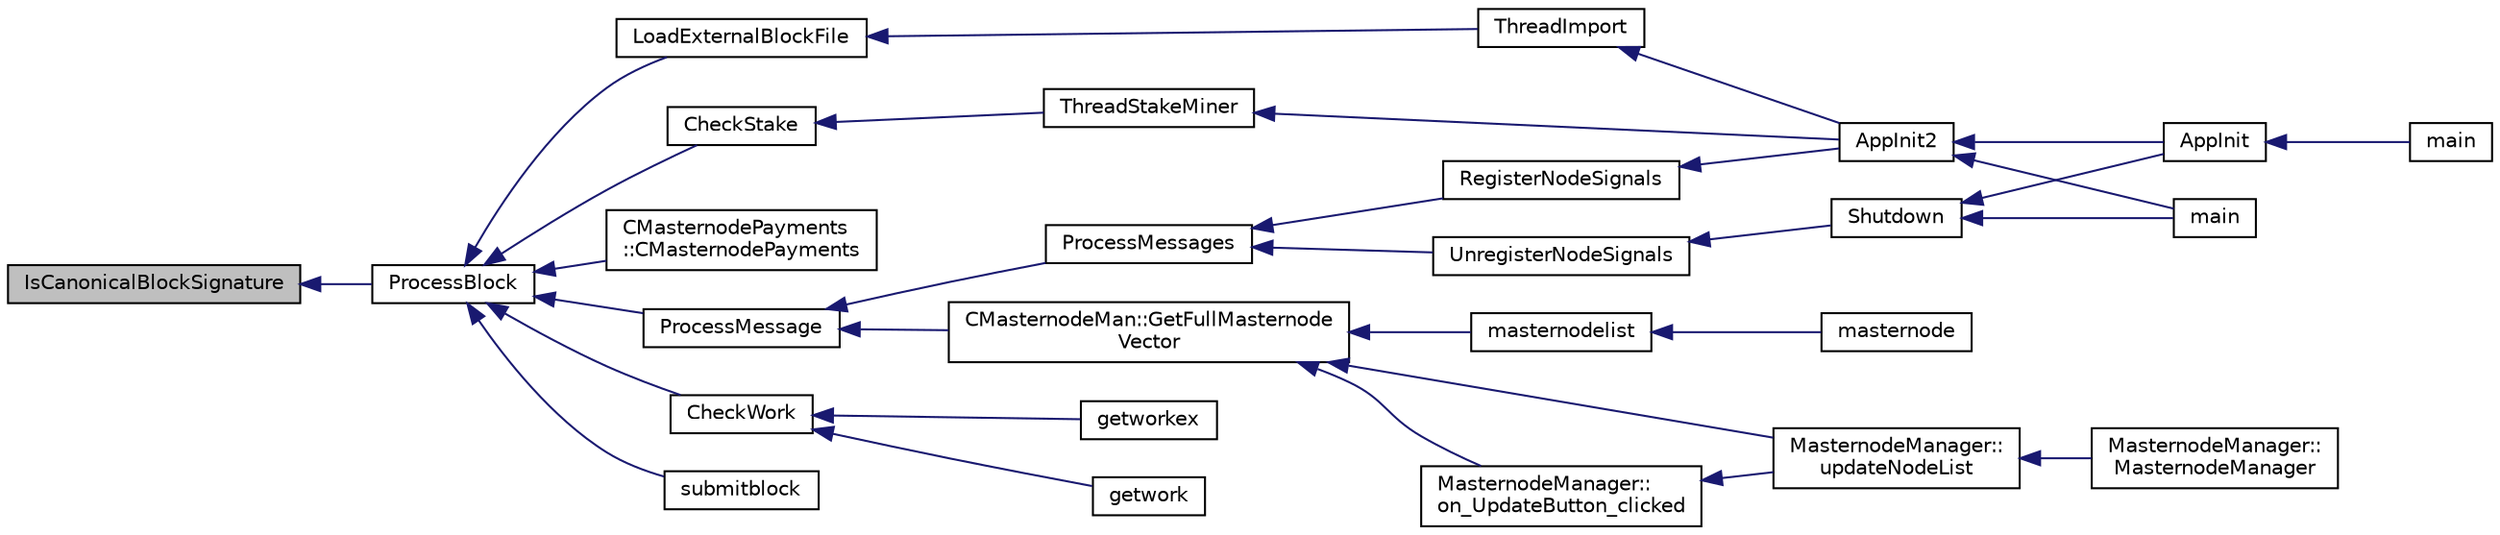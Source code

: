 digraph "IsCanonicalBlockSignature"
{
  edge [fontname="Helvetica",fontsize="10",labelfontname="Helvetica",labelfontsize="10"];
  node [fontname="Helvetica",fontsize="10",shape=record];
  rankdir="LR";
  Node1833 [label="IsCanonicalBlockSignature",height=0.2,width=0.4,color="black", fillcolor="grey75", style="filled", fontcolor="black"];
  Node1833 -> Node1834 [dir="back",color="midnightblue",fontsize="10",style="solid",fontname="Helvetica"];
  Node1834 [label="ProcessBlock",height=0.2,width=0.4,color="black", fillcolor="white", style="filled",URL="$d4/dbf/main_8h.html#a7c8a7be3439bb5e1e40548a332a3cf29"];
  Node1834 -> Node1835 [dir="back",color="midnightblue",fontsize="10",style="solid",fontname="Helvetica"];
  Node1835 [label="LoadExternalBlockFile",height=0.2,width=0.4,color="black", fillcolor="white", style="filled",URL="$df/d0a/main_8cpp.html#afbdbbb5a1b376748e5460cbcf644a9af"];
  Node1835 -> Node1836 [dir="back",color="midnightblue",fontsize="10",style="solid",fontname="Helvetica"];
  Node1836 [label="ThreadImport",height=0.2,width=0.4,color="black", fillcolor="white", style="filled",URL="$d4/dbf/main_8h.html#a0189c34248cd89bbbe20d4d6045bd7c9"];
  Node1836 -> Node1837 [dir="back",color="midnightblue",fontsize="10",style="solid",fontname="Helvetica"];
  Node1837 [label="AppInit2",height=0.2,width=0.4,color="black", fillcolor="white", style="filled",URL="$d8/dc0/init_8h.html#a1a4c1bfbf6ba1db77e988b89b9cadfd3",tooltip="Initialize ion. "];
  Node1837 -> Node1838 [dir="back",color="midnightblue",fontsize="10",style="solid",fontname="Helvetica"];
  Node1838 [label="AppInit",height=0.2,width=0.4,color="black", fillcolor="white", style="filled",URL="$d4/d35/iond_8cpp.html#ac59316b767e6984e1285f0531275286b"];
  Node1838 -> Node1839 [dir="back",color="midnightblue",fontsize="10",style="solid",fontname="Helvetica"];
  Node1839 [label="main",height=0.2,width=0.4,color="black", fillcolor="white", style="filled",URL="$d4/d35/iond_8cpp.html#a0ddf1224851353fc92bfbff6f499fa97"];
  Node1837 -> Node1840 [dir="back",color="midnightblue",fontsize="10",style="solid",fontname="Helvetica"];
  Node1840 [label="main",height=0.2,width=0.4,color="black", fillcolor="white", style="filled",URL="$d5/d2d/ion_8cpp.html#a0ddf1224851353fc92bfbff6f499fa97"];
  Node1834 -> Node1841 [dir="back",color="midnightblue",fontsize="10",style="solid",fontname="Helvetica"];
  Node1841 [label="ProcessMessage",height=0.2,width=0.4,color="black", fillcolor="white", style="filled",URL="$df/d0a/main_8cpp.html#a8ba92b1a4bce3c835e887a9073d17d8e"];
  Node1841 -> Node1842 [dir="back",color="midnightblue",fontsize="10",style="solid",fontname="Helvetica"];
  Node1842 [label="ProcessMessages",height=0.2,width=0.4,color="black", fillcolor="white", style="filled",URL="$d4/dbf/main_8h.html#a196f9318f02448b85b28d612698934fd"];
  Node1842 -> Node1843 [dir="back",color="midnightblue",fontsize="10",style="solid",fontname="Helvetica"];
  Node1843 [label="RegisterNodeSignals",height=0.2,width=0.4,color="black", fillcolor="white", style="filled",URL="$d4/dbf/main_8h.html#ab02615ff65f91d69f8d786ec900baa8a",tooltip="Register with a network node to receive its signals. "];
  Node1843 -> Node1837 [dir="back",color="midnightblue",fontsize="10",style="solid",fontname="Helvetica"];
  Node1842 -> Node1844 [dir="back",color="midnightblue",fontsize="10",style="solid",fontname="Helvetica"];
  Node1844 [label="UnregisterNodeSignals",height=0.2,width=0.4,color="black", fillcolor="white", style="filled",URL="$d4/dbf/main_8h.html#a3ef0cc6e9d9d6435ee2a5569244d6ebd",tooltip="Unregister a network node. "];
  Node1844 -> Node1845 [dir="back",color="midnightblue",fontsize="10",style="solid",fontname="Helvetica"];
  Node1845 [label="Shutdown",height=0.2,width=0.4,color="black", fillcolor="white", style="filled",URL="$d8/dc0/init_8h.html#ac5f038c2b480cf9ef5e19e3eba8dbaf9"];
  Node1845 -> Node1838 [dir="back",color="midnightblue",fontsize="10",style="solid",fontname="Helvetica"];
  Node1845 -> Node1840 [dir="back",color="midnightblue",fontsize="10",style="solid",fontname="Helvetica"];
  Node1841 -> Node1846 [dir="back",color="midnightblue",fontsize="10",style="solid",fontname="Helvetica"];
  Node1846 [label="CMasternodeMan::GetFullMasternode\lVector",height=0.2,width=0.4,color="black", fillcolor="white", style="filled",URL="$dc/d6b/class_c_masternode_man.html#ab39e213a7601e1bef2eba1d5d63206f5"];
  Node1846 -> Node1847 [dir="back",color="midnightblue",fontsize="10",style="solid",fontname="Helvetica"];
  Node1847 [label="MasternodeManager::\lupdateNodeList",height=0.2,width=0.4,color="black", fillcolor="white", style="filled",URL="$d9/d70/class_masternode_manager.html#a5485a8bd6ccf673027165cc1207dfae9"];
  Node1847 -> Node1848 [dir="back",color="midnightblue",fontsize="10",style="solid",fontname="Helvetica"];
  Node1848 [label="MasternodeManager::\lMasternodeManager",height=0.2,width=0.4,color="black", fillcolor="white", style="filled",URL="$d9/d70/class_masternode_manager.html#ad18cb99065e056e6b791e2356de826bf"];
  Node1846 -> Node1849 [dir="back",color="midnightblue",fontsize="10",style="solid",fontname="Helvetica"];
  Node1849 [label="MasternodeManager::\lon_UpdateButton_clicked",height=0.2,width=0.4,color="black", fillcolor="white", style="filled",URL="$d9/d70/class_masternode_manager.html#ae8d07b4d869e3eb09fe1be445eff0430"];
  Node1849 -> Node1847 [dir="back",color="midnightblue",fontsize="10",style="solid",fontname="Helvetica"];
  Node1846 -> Node1850 [dir="back",color="midnightblue",fontsize="10",style="solid",fontname="Helvetica"];
  Node1850 [label="masternodelist",height=0.2,width=0.4,color="black", fillcolor="white", style="filled",URL="$d5/d6b/rpcstashedsend_8cpp.html#a3a7ed7e37f21eb2912afc6e776f7236c"];
  Node1850 -> Node1851 [dir="back",color="midnightblue",fontsize="10",style="solid",fontname="Helvetica"];
  Node1851 [label="masternode",height=0.2,width=0.4,color="black", fillcolor="white", style="filled",URL="$d5/d6b/rpcstashedsend_8cpp.html#a30609e443aeb47c29ed0878d16b1b5e1"];
  Node1834 -> Node1852 [dir="back",color="midnightblue",fontsize="10",style="solid",fontname="Helvetica"];
  Node1852 [label="CMasternodePayments\l::CMasternodePayments",height=0.2,width=0.4,color="black", fillcolor="white", style="filled",URL="$dc/d9a/class_c_masternode_payments.html#a4b9454f265a927528c881716e7649973"];
  Node1834 -> Node1853 [dir="back",color="midnightblue",fontsize="10",style="solid",fontname="Helvetica"];
  Node1853 [label="CheckWork",height=0.2,width=0.4,color="black", fillcolor="white", style="filled",URL="$de/d13/miner_8h.html#aadd8a05aa6d8fae1c0f4daa5e971a12a",tooltip="Check mined proof-of-work block. "];
  Node1853 -> Node1854 [dir="back",color="midnightblue",fontsize="10",style="solid",fontname="Helvetica"];
  Node1854 [label="getworkex",height=0.2,width=0.4,color="black", fillcolor="white", style="filled",URL="$d4/ddd/rpcmining_8cpp.html#aa40f86dc468a3f2ef4a3bba99e20a069"];
  Node1853 -> Node1855 [dir="back",color="midnightblue",fontsize="10",style="solid",fontname="Helvetica"];
  Node1855 [label="getwork",height=0.2,width=0.4,color="black", fillcolor="white", style="filled",URL="$d4/ddd/rpcmining_8cpp.html#a356be62c93d38267a7da9e1cb644d547"];
  Node1834 -> Node1856 [dir="back",color="midnightblue",fontsize="10",style="solid",fontname="Helvetica"];
  Node1856 [label="CheckStake",height=0.2,width=0.4,color="black", fillcolor="white", style="filled",URL="$de/d13/miner_8h.html#a68be4bcfa03b86095641eac5ca996fed",tooltip="Check mined proof-of-stake block. "];
  Node1856 -> Node1857 [dir="back",color="midnightblue",fontsize="10",style="solid",fontname="Helvetica"];
  Node1857 [label="ThreadStakeMiner",height=0.2,width=0.4,color="black", fillcolor="white", style="filled",URL="$d6/de3/miner_8cpp.html#a31faece5ef0e403969b3d3debd79b352"];
  Node1857 -> Node1837 [dir="back",color="midnightblue",fontsize="10",style="solid",fontname="Helvetica"];
  Node1834 -> Node1858 [dir="back",color="midnightblue",fontsize="10",style="solid",fontname="Helvetica"];
  Node1858 [label="submitblock",height=0.2,width=0.4,color="black", fillcolor="white", style="filled",URL="$d4/ddd/rpcmining_8cpp.html#a6fc1aa077add8cb1c74207056616134d"];
}
